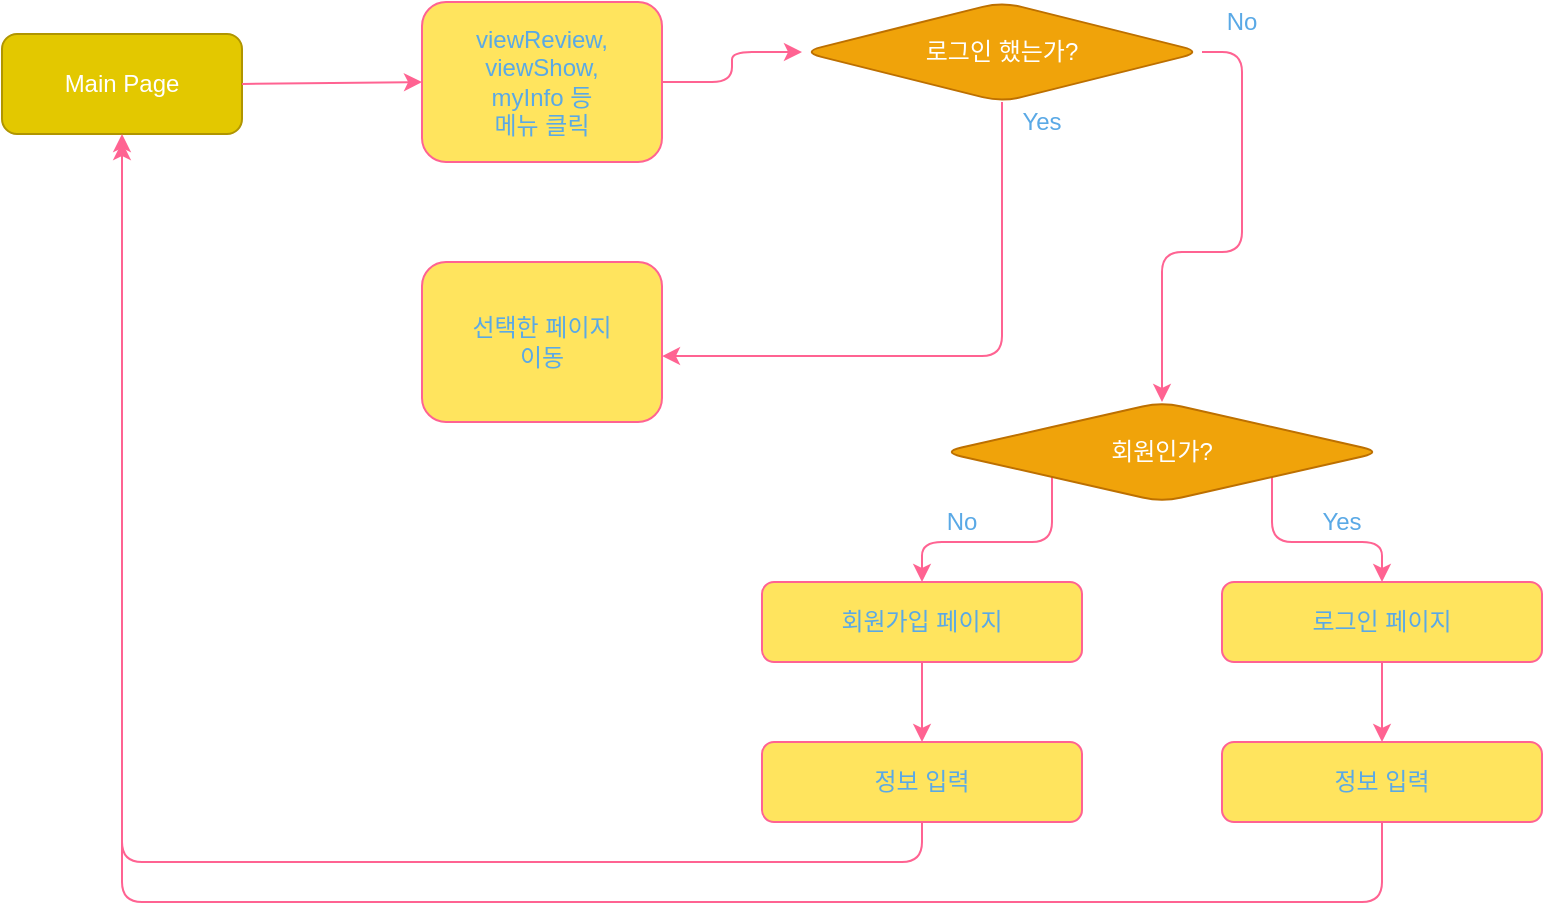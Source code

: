 <mxfile version="14.4.9" type="github">
  <diagram name="Page-1" id="c7558073-3199-34d8-9f00-42111426c3f3">
    <mxGraphModel dx="868" dy="450" grid="1" gridSize="10" guides="1" tooltips="1" connect="1" arrows="1" fold="1" page="1" pageScale="1" pageWidth="826" pageHeight="1169" math="0" shadow="0">
      <root>
        <mxCell id="0" />
        <mxCell id="1" parent="0" />
        <mxCell id="gAqNCkSHuWYAYPaQFiKm-97" value="Main Page" style="whiteSpace=wrap;html=1;fillColor=#e3c800;strokeColor=#B09500;fontColor=#ffffff;rounded=1;" parent="1" vertex="1">
          <mxGeometry x="30" y="46" width="120" height="50" as="geometry" />
        </mxCell>
        <mxCell id="gAqNCkSHuWYAYPaQFiKm-116" style="edgeStyle=orthogonalEdgeStyle;orthogonalLoop=1;jettySize=auto;html=1;exitX=1;exitY=0.5;exitDx=0;exitDy=0;entryX=0;entryY=0.5;entryDx=0;entryDy=0;fillColor=#FFE45E;strokeColor=#FF6392;fontColor=#5AA9E6;" parent="1" source="gAqNCkSHuWYAYPaQFiKm-98" target="gAqNCkSHuWYAYPaQFiKm-100" edge="1">
          <mxGeometry relative="1" as="geometry" />
        </mxCell>
        <mxCell id="gAqNCkSHuWYAYPaQFiKm-98" value="viewReview,&lt;br&gt;viewShow,&lt;br&gt;myInfo 등&lt;br&gt;메뉴 클릭" style="whiteSpace=wrap;html=1;fillColor=#FFE45E;strokeColor=#FF6392;fontColor=#5AA9E6;rounded=1;" parent="1" vertex="1">
          <mxGeometry x="240" y="30" width="120" height="80" as="geometry" />
        </mxCell>
        <mxCell id="gAqNCkSHuWYAYPaQFiKm-119" style="edgeStyle=orthogonalEdgeStyle;orthogonalLoop=1;jettySize=auto;html=1;exitX=1;exitY=0.5;exitDx=0;exitDy=0;entryX=0.5;entryY=0;entryDx=0;entryDy=0;fillColor=#FFE45E;strokeColor=#FF6392;fontColor=#5AA9E6;" parent="1" source="gAqNCkSHuWYAYPaQFiKm-100" target="gAqNCkSHuWYAYPaQFiKm-107" edge="1">
          <mxGeometry relative="1" as="geometry" />
        </mxCell>
        <mxCell id="rou8ZzaRof6glPFGPmsq-6" style="edgeStyle=orthogonalEdgeStyle;curved=0;rounded=1;sketch=0;orthogonalLoop=1;jettySize=auto;html=1;entryX=1;entryY=0.588;entryDx=0;entryDy=0;entryPerimeter=0;strokeColor=#FF6392;fillColor=#FFE45E;fontColor=#5AA9E6;" edge="1" parent="1" source="gAqNCkSHuWYAYPaQFiKm-100" target="rou8ZzaRof6glPFGPmsq-5">
          <mxGeometry relative="1" as="geometry">
            <Array as="points">
              <mxPoint x="530" y="207" />
            </Array>
          </mxGeometry>
        </mxCell>
        <mxCell id="gAqNCkSHuWYAYPaQFiKm-100" value="로그인 했는가?" style="rhombus;whiteSpace=wrap;html=1;fillColor=#f0a30a;strokeColor=#BD7000;rounded=1;fontColor=#ffffff;" parent="1" vertex="1">
          <mxGeometry x="430" y="30" width="200" height="50" as="geometry" />
        </mxCell>
        <mxCell id="gAqNCkSHuWYAYPaQFiKm-101" value="" style="endArrow=classic;html=1;exitX=1;exitY=0.5;exitDx=0;exitDy=0;entryX=0;entryY=0.5;entryDx=0;entryDy=0;fillColor=#FFE45E;strokeColor=#FF6392;fontColor=#5AA9E6;" parent="1" source="gAqNCkSHuWYAYPaQFiKm-97" target="gAqNCkSHuWYAYPaQFiKm-98" edge="1">
          <mxGeometry width="50" height="50" relative="1" as="geometry">
            <mxPoint x="400" y="210" as="sourcePoint" />
            <mxPoint x="450" y="160" as="targetPoint" />
          </mxGeometry>
        </mxCell>
        <mxCell id="gAqNCkSHuWYAYPaQFiKm-112" style="edgeStyle=orthogonalEdgeStyle;orthogonalLoop=1;jettySize=auto;html=1;exitX=0;exitY=1;exitDx=0;exitDy=0;fillColor=#FFE45E;strokeColor=#FF6392;fontColor=#5AA9E6;" parent="1" source="gAqNCkSHuWYAYPaQFiKm-107" target="gAqNCkSHuWYAYPaQFiKm-108" edge="1">
          <mxGeometry relative="1" as="geometry" />
        </mxCell>
        <mxCell id="gAqNCkSHuWYAYPaQFiKm-113" style="edgeStyle=orthogonalEdgeStyle;orthogonalLoop=1;jettySize=auto;html=1;exitX=1;exitY=1;exitDx=0;exitDy=0;entryX=0.5;entryY=0;entryDx=0;entryDy=0;fillColor=#FFE45E;strokeColor=#FF6392;fontColor=#5AA9E6;" parent="1" source="gAqNCkSHuWYAYPaQFiKm-107" target="gAqNCkSHuWYAYPaQFiKm-109" edge="1">
          <mxGeometry relative="1" as="geometry" />
        </mxCell>
        <mxCell id="gAqNCkSHuWYAYPaQFiKm-107" value="회원인가?" style="rhombus;whiteSpace=wrap;html=1;fillColor=#f0a30a;strokeColor=#BD7000;rounded=1;fontColor=#ffffff;" parent="1" vertex="1">
          <mxGeometry x="500" y="230" width="220" height="50" as="geometry" />
        </mxCell>
        <mxCell id="gAqNCkSHuWYAYPaQFiKm-114" style="edgeStyle=orthogonalEdgeStyle;orthogonalLoop=1;jettySize=auto;html=1;exitX=0.5;exitY=1;exitDx=0;exitDy=0;entryX=0.5;entryY=0;entryDx=0;entryDy=0;fillColor=#FFE45E;strokeColor=#FF6392;fontColor=#5AA9E6;" parent="1" source="gAqNCkSHuWYAYPaQFiKm-108" target="gAqNCkSHuWYAYPaQFiKm-110" edge="1">
          <mxGeometry relative="1" as="geometry" />
        </mxCell>
        <mxCell id="gAqNCkSHuWYAYPaQFiKm-108" value="회원가입 페이지" style="whiteSpace=wrap;html=1;fillColor=#FFE45E;strokeColor=#FF6392;fontColor=#5AA9E6;rounded=1;" parent="1" vertex="1">
          <mxGeometry x="410" y="320" width="160" height="40" as="geometry" />
        </mxCell>
        <mxCell id="gAqNCkSHuWYAYPaQFiKm-115" style="edgeStyle=orthogonalEdgeStyle;orthogonalLoop=1;jettySize=auto;html=1;exitX=0.5;exitY=1;exitDx=0;exitDy=0;entryX=0.5;entryY=0;entryDx=0;entryDy=0;fillColor=#FFE45E;strokeColor=#FF6392;fontColor=#5AA9E6;" parent="1" source="gAqNCkSHuWYAYPaQFiKm-109" target="gAqNCkSHuWYAYPaQFiKm-111" edge="1">
          <mxGeometry relative="1" as="geometry" />
        </mxCell>
        <mxCell id="gAqNCkSHuWYAYPaQFiKm-109" value="로그인 페이지" style="whiteSpace=wrap;html=1;fillColor=#FFE45E;strokeColor=#FF6392;fontColor=#5AA9E6;rounded=1;" parent="1" vertex="1">
          <mxGeometry x="640" y="320" width="160" height="40" as="geometry" />
        </mxCell>
        <mxCell id="gAqNCkSHuWYAYPaQFiKm-121" style="edgeStyle=orthogonalEdgeStyle;orthogonalLoop=1;jettySize=auto;html=1;exitX=0.5;exitY=1;exitDx=0;exitDy=0;entryX=0.5;entryY=1;entryDx=0;entryDy=0;fillColor=#FFE45E;strokeColor=#FF6392;fontColor=#5AA9E6;" parent="1" source="gAqNCkSHuWYAYPaQFiKm-110" target="gAqNCkSHuWYAYPaQFiKm-97" edge="1">
          <mxGeometry relative="1" as="geometry" />
        </mxCell>
        <mxCell id="gAqNCkSHuWYAYPaQFiKm-110" value="정보 입력" style="whiteSpace=wrap;html=1;fillColor=#FFE45E;strokeColor=#FF6392;fontColor=#5AA9E6;rounded=1;" parent="1" vertex="1">
          <mxGeometry x="410" y="400" width="160" height="40" as="geometry" />
        </mxCell>
        <mxCell id="gAqNCkSHuWYAYPaQFiKm-122" style="edgeStyle=orthogonalEdgeStyle;orthogonalLoop=1;jettySize=auto;html=1;exitX=0.5;exitY=1;exitDx=0;exitDy=0;fillColor=#FFE45E;strokeColor=#FF6392;fontColor=#5AA9E6;" parent="1" source="gAqNCkSHuWYAYPaQFiKm-111" edge="1">
          <mxGeometry relative="1" as="geometry">
            <mxPoint x="90" y="100" as="targetPoint" />
            <Array as="points">
              <mxPoint x="720" y="480" />
              <mxPoint x="90" y="480" />
            </Array>
          </mxGeometry>
        </mxCell>
        <mxCell id="gAqNCkSHuWYAYPaQFiKm-111" value="정보 입력" style="whiteSpace=wrap;html=1;fillColor=#FFE45E;strokeColor=#FF6392;fontColor=#5AA9E6;rounded=1;" parent="1" vertex="1">
          <mxGeometry x="640" y="400" width="160" height="40" as="geometry" />
        </mxCell>
        <mxCell id="rou8ZzaRof6glPFGPmsq-1" value="Yes" style="text;html=1;strokeColor=none;fillColor=none;align=center;verticalAlign=middle;whiteSpace=wrap;rounded=0;sketch=0;fontColor=#5AA9E6;" vertex="1" parent="1">
          <mxGeometry x="530" y="80" width="40" height="20" as="geometry" />
        </mxCell>
        <mxCell id="rou8ZzaRof6glPFGPmsq-2" value="No" style="text;html=1;strokeColor=none;fillColor=none;align=center;verticalAlign=middle;whiteSpace=wrap;rounded=0;sketch=0;fontColor=#5AA9E6;" vertex="1" parent="1">
          <mxGeometry x="630" y="30" width="40" height="20" as="geometry" />
        </mxCell>
        <mxCell id="rou8ZzaRof6glPFGPmsq-3" value="No" style="text;html=1;strokeColor=none;fillColor=none;align=center;verticalAlign=middle;whiteSpace=wrap;rounded=0;sketch=0;fontColor=#5AA9E6;" vertex="1" parent="1">
          <mxGeometry x="490" y="280" width="40" height="20" as="geometry" />
        </mxCell>
        <mxCell id="rou8ZzaRof6glPFGPmsq-4" value="Yes" style="text;html=1;strokeColor=none;fillColor=none;align=center;verticalAlign=middle;whiteSpace=wrap;rounded=0;sketch=0;fontColor=#5AA9E6;" vertex="1" parent="1">
          <mxGeometry x="680" y="280" width="40" height="20" as="geometry" />
        </mxCell>
        <mxCell id="rou8ZzaRof6glPFGPmsq-5" value="선택한 페이지&lt;br&gt;이동" style="whiteSpace=wrap;html=1;fillColor=#FFE45E;strokeColor=#FF6392;fontColor=#5AA9E6;rounded=1;" vertex="1" parent="1">
          <mxGeometry x="240" y="160" width="120" height="80" as="geometry" />
        </mxCell>
      </root>
    </mxGraphModel>
  </diagram>
</mxfile>
